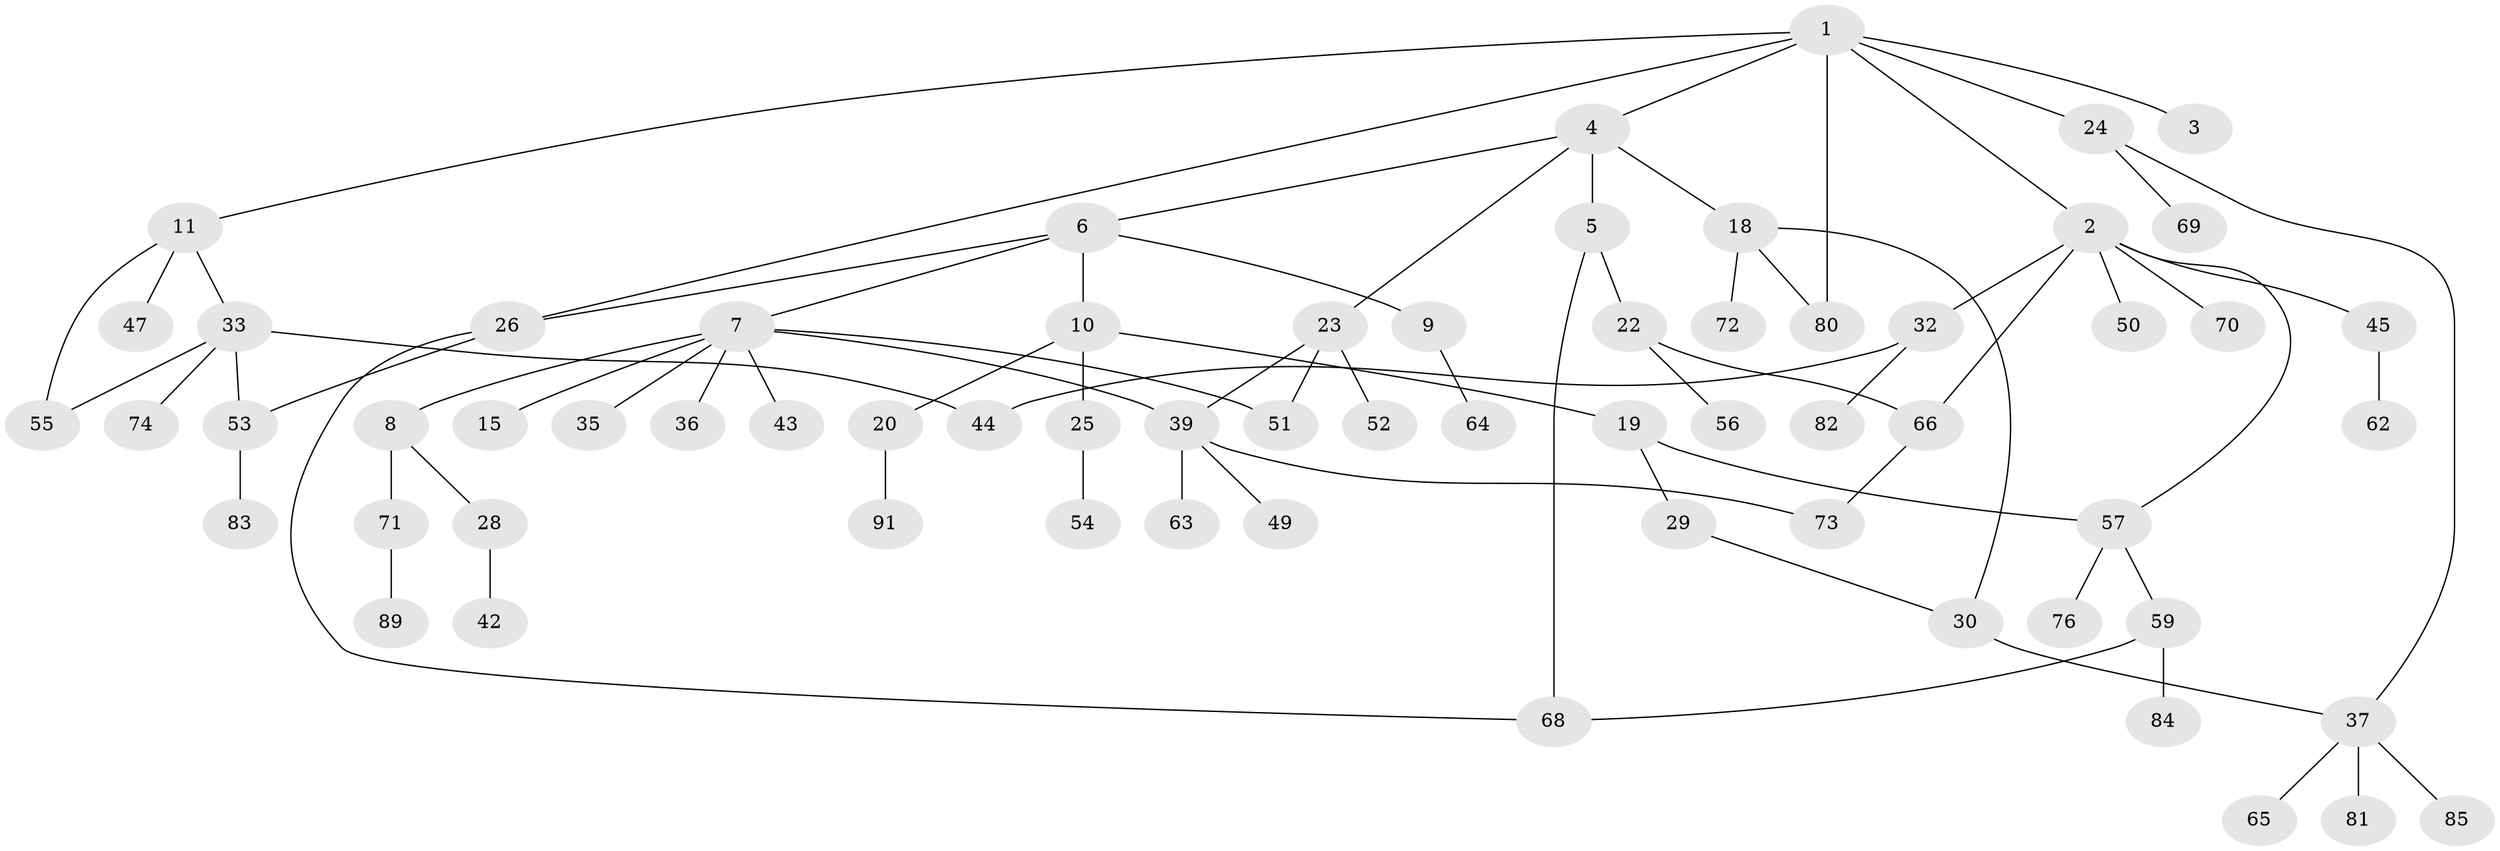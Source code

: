 // Generated by graph-tools (version 1.1) at 2025/23/03/03/25 07:23:35]
// undirected, 65 vertices, 78 edges
graph export_dot {
graph [start="1"]
  node [color=gray90,style=filled];
  1 [super="+16"];
  2 [super="+31"];
  3;
  4;
  5 [super="+17"];
  6 [super="+27"];
  7 [super="+13"];
  8 [super="+93"];
  9 [super="+14"];
  10 [super="+12"];
  11 [super="+48"];
  15;
  18 [super="+88"];
  19 [super="+21"];
  20 [super="+58"];
  22 [super="+67"];
  23 [super="+38"];
  24;
  25;
  26 [super="+41"];
  28;
  29 [super="+94"];
  30;
  32 [super="+46"];
  33 [super="+34"];
  35;
  36 [super="+79"];
  37 [super="+61"];
  39 [super="+40"];
  42;
  43;
  44;
  45;
  47;
  49;
  50;
  51;
  52;
  53 [super="+78"];
  54;
  55;
  56;
  57 [super="+90"];
  59 [super="+60"];
  62;
  63 [super="+75"];
  64;
  65 [super="+86"];
  66 [super="+77"];
  68;
  69;
  70 [super="+87"];
  71 [super="+92"];
  72;
  73 [super="+95"];
  74;
  76;
  80;
  81;
  82;
  83;
  84;
  85;
  89;
  91;
  1 -- 2;
  1 -- 3;
  1 -- 4;
  1 -- 11;
  1 -- 80;
  1 -- 24;
  1 -- 26;
  2 -- 45;
  2 -- 50;
  2 -- 32;
  2 -- 57;
  2 -- 70;
  2 -- 66;
  4 -- 5;
  4 -- 6;
  4 -- 18;
  4 -- 23;
  5 -- 22;
  5 -- 68;
  6 -- 7;
  6 -- 9;
  6 -- 10;
  6 -- 26;
  7 -- 8;
  7 -- 15;
  7 -- 36;
  7 -- 35;
  7 -- 51;
  7 -- 39;
  7 -- 43;
  8 -- 28;
  8 -- 71;
  9 -- 64;
  10 -- 25;
  10 -- 19;
  10 -- 20;
  11 -- 33;
  11 -- 47;
  11 -- 55;
  18 -- 30;
  18 -- 72;
  18 -- 80;
  19 -- 57;
  19 -- 29;
  20 -- 91;
  22 -- 56;
  22 -- 66;
  23 -- 52;
  23 -- 51;
  23 -- 39;
  24 -- 37;
  24 -- 69;
  25 -- 54;
  26 -- 53;
  26 -- 68;
  28 -- 42;
  29 -- 30;
  30 -- 37;
  32 -- 44;
  32 -- 82;
  33 -- 74;
  33 -- 44;
  33 -- 53;
  33 -- 55;
  37 -- 65;
  37 -- 81;
  37 -- 85;
  39 -- 49;
  39 -- 63;
  39 -- 73;
  45 -- 62;
  53 -- 83;
  57 -- 59;
  57 -- 76;
  59 -- 68;
  59 -- 84;
  66 -- 73;
  71 -- 89;
}
